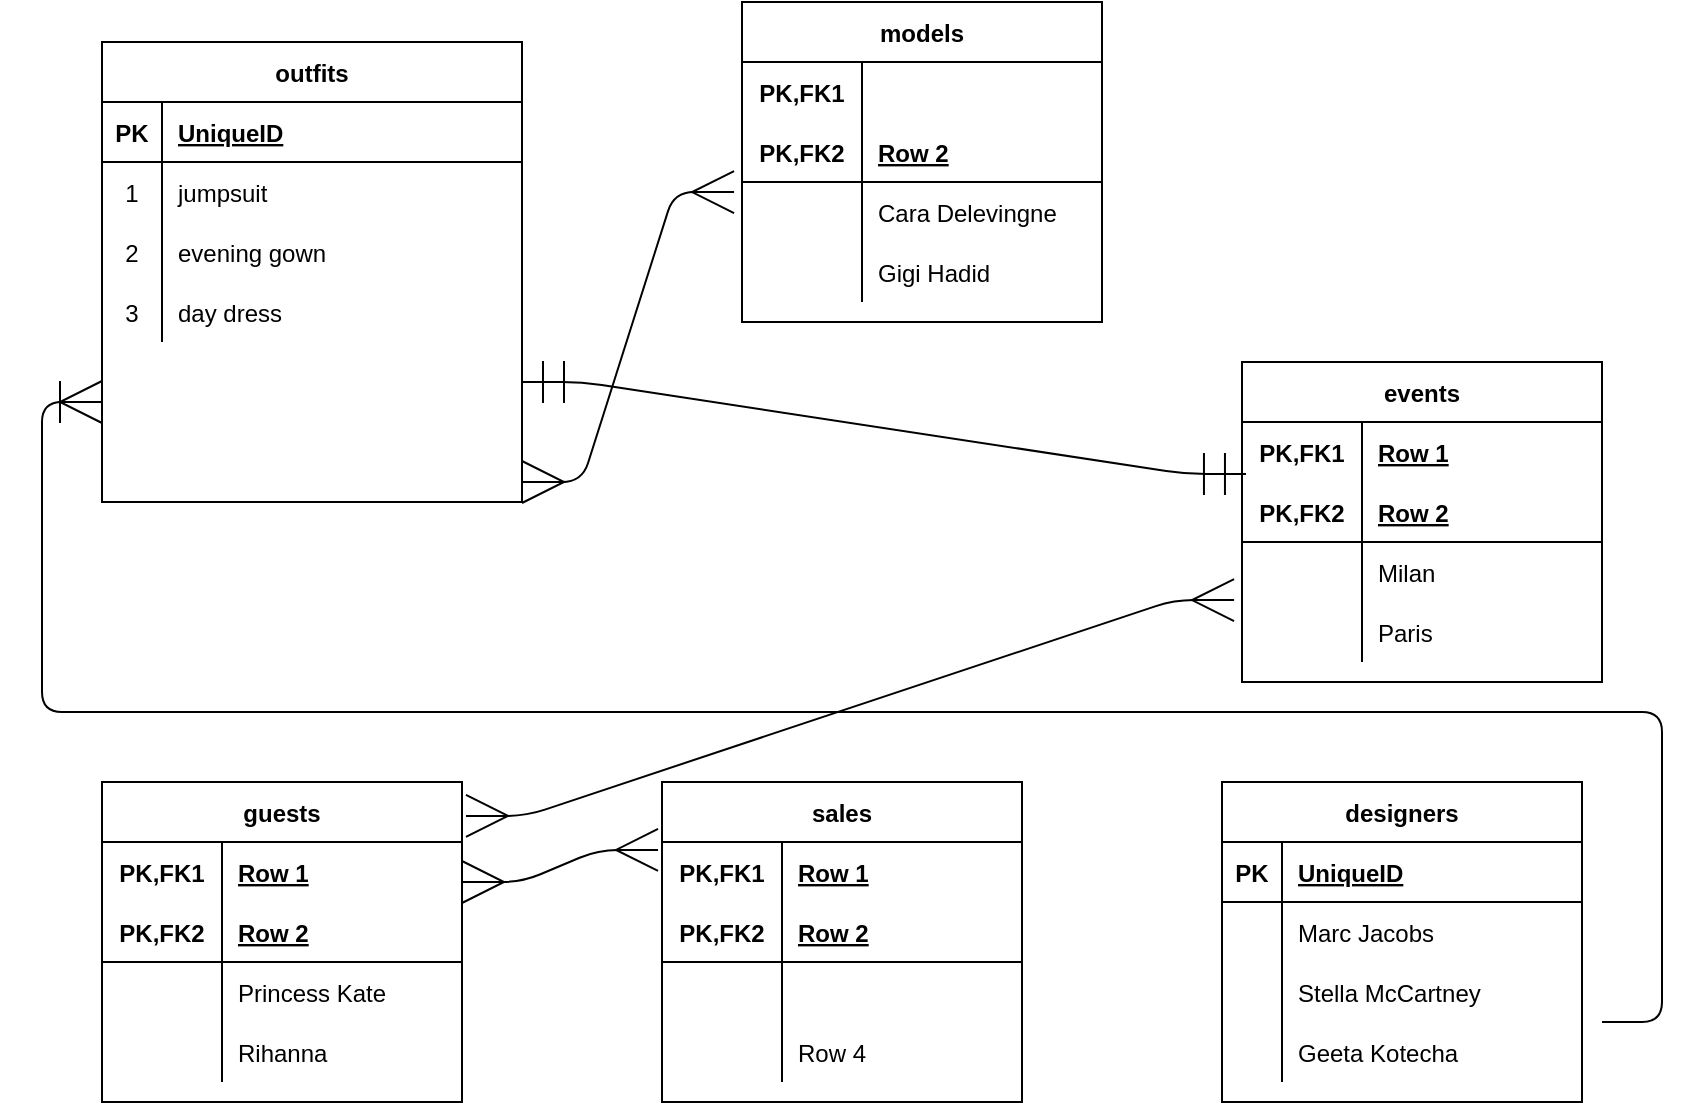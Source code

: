 <mxfile version="14.9.6" type="github">
  <diagram id="R2lEEEUBdFMjLlhIrx00" name="Page-1">
    <mxGraphModel dx="946" dy="535" grid="1" gridSize="10" guides="1" tooltips="1" connect="1" arrows="1" fold="1" page="1" pageScale="1" pageWidth="850" pageHeight="1100" math="0" shadow="0" extFonts="Permanent Marker^https://fonts.googleapis.com/css?family=Permanent+Marker">
      <root>
        <mxCell id="0" />
        <mxCell id="1" parent="0" />
        <mxCell id="n0nqkG9T2Kt_HHm7O6Rn-1" value="outfits" style="shape=table;startSize=30;container=1;collapsible=1;childLayout=tableLayout;fixedRows=1;rowLines=0;fontStyle=1;align=center;resizeLast=1;" vertex="1" parent="1">
          <mxGeometry x="50" y="40" width="210" height="230" as="geometry">
            <mxRectangle x="50" y="40" width="70" height="30" as="alternateBounds" />
          </mxGeometry>
        </mxCell>
        <mxCell id="n0nqkG9T2Kt_HHm7O6Rn-2" value="" style="shape=partialRectangle;collapsible=0;dropTarget=0;pointerEvents=0;fillColor=none;top=0;left=0;bottom=1;right=0;points=[[0,0.5],[1,0.5]];portConstraint=eastwest;" vertex="1" parent="n0nqkG9T2Kt_HHm7O6Rn-1">
          <mxGeometry y="30" width="210" height="30" as="geometry" />
        </mxCell>
        <mxCell id="n0nqkG9T2Kt_HHm7O6Rn-3" value="PK" style="shape=partialRectangle;connectable=0;fillColor=none;top=0;left=0;bottom=0;right=0;fontStyle=1;overflow=hidden;" vertex="1" parent="n0nqkG9T2Kt_HHm7O6Rn-2">
          <mxGeometry width="30" height="30" as="geometry" />
        </mxCell>
        <mxCell id="n0nqkG9T2Kt_HHm7O6Rn-4" value="UniqueID" style="shape=partialRectangle;connectable=0;fillColor=none;top=0;left=0;bottom=0;right=0;align=left;spacingLeft=6;fontStyle=5;overflow=hidden;" vertex="1" parent="n0nqkG9T2Kt_HHm7O6Rn-2">
          <mxGeometry x="30" width="180" height="30" as="geometry" />
        </mxCell>
        <mxCell id="n0nqkG9T2Kt_HHm7O6Rn-5" value="" style="shape=partialRectangle;collapsible=0;dropTarget=0;pointerEvents=0;fillColor=none;top=0;left=0;bottom=0;right=0;points=[[0,0.5],[1,0.5]];portConstraint=eastwest;" vertex="1" parent="n0nqkG9T2Kt_HHm7O6Rn-1">
          <mxGeometry y="60" width="210" height="30" as="geometry" />
        </mxCell>
        <mxCell id="n0nqkG9T2Kt_HHm7O6Rn-6" value="1" style="shape=partialRectangle;connectable=0;fillColor=none;top=0;left=0;bottom=0;right=0;editable=1;overflow=hidden;" vertex="1" parent="n0nqkG9T2Kt_HHm7O6Rn-5">
          <mxGeometry width="30" height="30" as="geometry" />
        </mxCell>
        <mxCell id="n0nqkG9T2Kt_HHm7O6Rn-7" value="jumpsuit" style="shape=partialRectangle;connectable=0;fillColor=none;top=0;left=0;bottom=0;right=0;align=left;spacingLeft=6;overflow=hidden;" vertex="1" parent="n0nqkG9T2Kt_HHm7O6Rn-5">
          <mxGeometry x="30" width="180" height="30" as="geometry" />
        </mxCell>
        <mxCell id="n0nqkG9T2Kt_HHm7O6Rn-8" value="" style="shape=partialRectangle;collapsible=0;dropTarget=0;pointerEvents=0;fillColor=none;top=0;left=0;bottom=0;right=0;points=[[0,0.5],[1,0.5]];portConstraint=eastwest;" vertex="1" parent="n0nqkG9T2Kt_HHm7O6Rn-1">
          <mxGeometry y="90" width="210" height="30" as="geometry" />
        </mxCell>
        <mxCell id="n0nqkG9T2Kt_HHm7O6Rn-9" value="2" style="shape=partialRectangle;connectable=0;fillColor=none;top=0;left=0;bottom=0;right=0;editable=1;overflow=hidden;" vertex="1" parent="n0nqkG9T2Kt_HHm7O6Rn-8">
          <mxGeometry width="30" height="30" as="geometry" />
        </mxCell>
        <mxCell id="n0nqkG9T2Kt_HHm7O6Rn-10" value="evening gown" style="shape=partialRectangle;connectable=0;fillColor=none;top=0;left=0;bottom=0;right=0;align=left;spacingLeft=6;overflow=hidden;" vertex="1" parent="n0nqkG9T2Kt_HHm7O6Rn-8">
          <mxGeometry x="30" width="180" height="30" as="geometry" />
        </mxCell>
        <mxCell id="n0nqkG9T2Kt_HHm7O6Rn-11" value="" style="shape=partialRectangle;collapsible=0;dropTarget=0;pointerEvents=0;fillColor=none;top=0;left=0;bottom=0;right=0;points=[[0,0.5],[1,0.5]];portConstraint=eastwest;" vertex="1" parent="n0nqkG9T2Kt_HHm7O6Rn-1">
          <mxGeometry y="120" width="210" height="30" as="geometry" />
        </mxCell>
        <mxCell id="n0nqkG9T2Kt_HHm7O6Rn-12" value="3" style="shape=partialRectangle;connectable=0;fillColor=none;top=0;left=0;bottom=0;right=0;editable=1;overflow=hidden;" vertex="1" parent="n0nqkG9T2Kt_HHm7O6Rn-11">
          <mxGeometry width="30" height="30" as="geometry" />
        </mxCell>
        <mxCell id="n0nqkG9T2Kt_HHm7O6Rn-13" value="day dress" style="shape=partialRectangle;connectable=0;fillColor=none;top=0;left=0;bottom=0;right=0;align=left;spacingLeft=6;overflow=hidden;" vertex="1" parent="n0nqkG9T2Kt_HHm7O6Rn-11">
          <mxGeometry x="30" width="180" height="30" as="geometry" />
        </mxCell>
        <mxCell id="n0nqkG9T2Kt_HHm7O6Rn-37" value="models" style="shape=table;startSize=30;container=1;collapsible=1;childLayout=tableLayout;fixedRows=1;rowLines=0;fontStyle=1;align=center;resizeLast=1;" vertex="1" parent="1">
          <mxGeometry x="370" y="20" width="180" height="160" as="geometry" />
        </mxCell>
        <mxCell id="n0nqkG9T2Kt_HHm7O6Rn-38" value="" style="shape=partialRectangle;collapsible=0;dropTarget=0;pointerEvents=0;fillColor=none;top=0;left=0;bottom=0;right=0;points=[[0,0.5],[1,0.5]];portConstraint=eastwest;" vertex="1" parent="n0nqkG9T2Kt_HHm7O6Rn-37">
          <mxGeometry y="30" width="180" height="30" as="geometry" />
        </mxCell>
        <mxCell id="n0nqkG9T2Kt_HHm7O6Rn-39" value="PK,FK1" style="shape=partialRectangle;connectable=0;fillColor=none;top=0;left=0;bottom=0;right=0;fontStyle=1;overflow=hidden;" vertex="1" parent="n0nqkG9T2Kt_HHm7O6Rn-38">
          <mxGeometry width="60" height="30" as="geometry" />
        </mxCell>
        <mxCell id="n0nqkG9T2Kt_HHm7O6Rn-40" value="" style="shape=partialRectangle;connectable=0;fillColor=none;top=0;left=0;bottom=0;right=0;align=left;spacingLeft=6;fontStyle=5;overflow=hidden;" vertex="1" parent="n0nqkG9T2Kt_HHm7O6Rn-38">
          <mxGeometry x="60" width="120" height="30" as="geometry" />
        </mxCell>
        <mxCell id="n0nqkG9T2Kt_HHm7O6Rn-41" value="" style="shape=partialRectangle;collapsible=0;dropTarget=0;pointerEvents=0;fillColor=none;top=0;left=0;bottom=1;right=0;points=[[0,0.5],[1,0.5]];portConstraint=eastwest;" vertex="1" parent="n0nqkG9T2Kt_HHm7O6Rn-37">
          <mxGeometry y="60" width="180" height="30" as="geometry" />
        </mxCell>
        <mxCell id="n0nqkG9T2Kt_HHm7O6Rn-42" value="PK,FK2" style="shape=partialRectangle;connectable=0;fillColor=none;top=0;left=0;bottom=0;right=0;fontStyle=1;overflow=hidden;" vertex="1" parent="n0nqkG9T2Kt_HHm7O6Rn-41">
          <mxGeometry width="60" height="30" as="geometry" />
        </mxCell>
        <mxCell id="n0nqkG9T2Kt_HHm7O6Rn-43" value="Row 2" style="shape=partialRectangle;connectable=0;fillColor=none;top=0;left=0;bottom=0;right=0;align=left;spacingLeft=6;fontStyle=5;overflow=hidden;" vertex="1" parent="n0nqkG9T2Kt_HHm7O6Rn-41">
          <mxGeometry x="60" width="120" height="30" as="geometry" />
        </mxCell>
        <mxCell id="n0nqkG9T2Kt_HHm7O6Rn-44" value="" style="shape=partialRectangle;collapsible=0;dropTarget=0;pointerEvents=0;fillColor=none;top=0;left=0;bottom=0;right=0;points=[[0,0.5],[1,0.5]];portConstraint=eastwest;" vertex="1" parent="n0nqkG9T2Kt_HHm7O6Rn-37">
          <mxGeometry y="90" width="180" height="30" as="geometry" />
        </mxCell>
        <mxCell id="n0nqkG9T2Kt_HHm7O6Rn-45" value="" style="shape=partialRectangle;connectable=0;fillColor=none;top=0;left=0;bottom=0;right=0;editable=1;overflow=hidden;" vertex="1" parent="n0nqkG9T2Kt_HHm7O6Rn-44">
          <mxGeometry width="60" height="30" as="geometry" />
        </mxCell>
        <mxCell id="n0nqkG9T2Kt_HHm7O6Rn-46" value="Cara Delevingne" style="shape=partialRectangle;connectable=0;fillColor=none;top=0;left=0;bottom=0;right=0;align=left;spacingLeft=6;overflow=hidden;" vertex="1" parent="n0nqkG9T2Kt_HHm7O6Rn-44">
          <mxGeometry x="60" width="120" height="30" as="geometry" />
        </mxCell>
        <mxCell id="n0nqkG9T2Kt_HHm7O6Rn-47" value="" style="shape=partialRectangle;collapsible=0;dropTarget=0;pointerEvents=0;fillColor=none;top=0;left=0;bottom=0;right=0;points=[[0,0.5],[1,0.5]];portConstraint=eastwest;" vertex="1" parent="n0nqkG9T2Kt_HHm7O6Rn-37">
          <mxGeometry y="120" width="180" height="30" as="geometry" />
        </mxCell>
        <mxCell id="n0nqkG9T2Kt_HHm7O6Rn-48" value="" style="shape=partialRectangle;connectable=0;fillColor=none;top=0;left=0;bottom=0;right=0;editable=1;overflow=hidden;" vertex="1" parent="n0nqkG9T2Kt_HHm7O6Rn-47">
          <mxGeometry width="60" height="30" as="geometry" />
        </mxCell>
        <mxCell id="n0nqkG9T2Kt_HHm7O6Rn-49" value="Gigi Hadid" style="shape=partialRectangle;connectable=0;fillColor=none;top=0;left=0;bottom=0;right=0;align=left;spacingLeft=6;overflow=hidden;" vertex="1" parent="n0nqkG9T2Kt_HHm7O6Rn-47">
          <mxGeometry x="60" width="120" height="30" as="geometry" />
        </mxCell>
        <mxCell id="n0nqkG9T2Kt_HHm7O6Rn-50" value="events" style="shape=table;startSize=30;container=1;collapsible=1;childLayout=tableLayout;fixedRows=1;rowLines=0;fontStyle=1;align=center;resizeLast=1;" vertex="1" parent="1">
          <mxGeometry x="620" y="200" width="180" height="160" as="geometry" />
        </mxCell>
        <mxCell id="n0nqkG9T2Kt_HHm7O6Rn-51" value="" style="shape=partialRectangle;collapsible=0;dropTarget=0;pointerEvents=0;fillColor=none;top=0;left=0;bottom=0;right=0;points=[[0,0.5],[1,0.5]];portConstraint=eastwest;" vertex="1" parent="n0nqkG9T2Kt_HHm7O6Rn-50">
          <mxGeometry y="30" width="180" height="30" as="geometry" />
        </mxCell>
        <mxCell id="n0nqkG9T2Kt_HHm7O6Rn-52" value="PK,FK1" style="shape=partialRectangle;connectable=0;fillColor=none;top=0;left=0;bottom=0;right=0;fontStyle=1;overflow=hidden;" vertex="1" parent="n0nqkG9T2Kt_HHm7O6Rn-51">
          <mxGeometry width="60" height="30" as="geometry" />
        </mxCell>
        <mxCell id="n0nqkG9T2Kt_HHm7O6Rn-53" value="Row 1" style="shape=partialRectangle;connectable=0;fillColor=none;top=0;left=0;bottom=0;right=0;align=left;spacingLeft=6;fontStyle=5;overflow=hidden;" vertex="1" parent="n0nqkG9T2Kt_HHm7O6Rn-51">
          <mxGeometry x="60" width="120" height="30" as="geometry" />
        </mxCell>
        <mxCell id="n0nqkG9T2Kt_HHm7O6Rn-54" value="" style="shape=partialRectangle;collapsible=0;dropTarget=0;pointerEvents=0;fillColor=none;top=0;left=0;bottom=1;right=0;points=[[0,0.5],[1,0.5]];portConstraint=eastwest;" vertex="1" parent="n0nqkG9T2Kt_HHm7O6Rn-50">
          <mxGeometry y="60" width="180" height="30" as="geometry" />
        </mxCell>
        <mxCell id="n0nqkG9T2Kt_HHm7O6Rn-55" value="PK,FK2" style="shape=partialRectangle;connectable=0;fillColor=none;top=0;left=0;bottom=0;right=0;fontStyle=1;overflow=hidden;" vertex="1" parent="n0nqkG9T2Kt_HHm7O6Rn-54">
          <mxGeometry width="60" height="30" as="geometry" />
        </mxCell>
        <mxCell id="n0nqkG9T2Kt_HHm7O6Rn-56" value="Row 2" style="shape=partialRectangle;connectable=0;fillColor=none;top=0;left=0;bottom=0;right=0;align=left;spacingLeft=6;fontStyle=5;overflow=hidden;" vertex="1" parent="n0nqkG9T2Kt_HHm7O6Rn-54">
          <mxGeometry x="60" width="120" height="30" as="geometry" />
        </mxCell>
        <mxCell id="n0nqkG9T2Kt_HHm7O6Rn-57" value="" style="shape=partialRectangle;collapsible=0;dropTarget=0;pointerEvents=0;fillColor=none;top=0;left=0;bottom=0;right=0;points=[[0,0.5],[1,0.5]];portConstraint=eastwest;" vertex="1" parent="n0nqkG9T2Kt_HHm7O6Rn-50">
          <mxGeometry y="90" width="180" height="30" as="geometry" />
        </mxCell>
        <mxCell id="n0nqkG9T2Kt_HHm7O6Rn-58" value="" style="shape=partialRectangle;connectable=0;fillColor=none;top=0;left=0;bottom=0;right=0;editable=1;overflow=hidden;" vertex="1" parent="n0nqkG9T2Kt_HHm7O6Rn-57">
          <mxGeometry width="60" height="30" as="geometry" />
        </mxCell>
        <mxCell id="n0nqkG9T2Kt_HHm7O6Rn-59" value="Milan" style="shape=partialRectangle;connectable=0;fillColor=none;top=0;left=0;bottom=0;right=0;align=left;spacingLeft=6;overflow=hidden;" vertex="1" parent="n0nqkG9T2Kt_HHm7O6Rn-57">
          <mxGeometry x="60" width="120" height="30" as="geometry" />
        </mxCell>
        <mxCell id="n0nqkG9T2Kt_HHm7O6Rn-60" value="" style="shape=partialRectangle;collapsible=0;dropTarget=0;pointerEvents=0;fillColor=none;top=0;left=0;bottom=0;right=0;points=[[0,0.5],[1,0.5]];portConstraint=eastwest;" vertex="1" parent="n0nqkG9T2Kt_HHm7O6Rn-50">
          <mxGeometry y="120" width="180" height="30" as="geometry" />
        </mxCell>
        <mxCell id="n0nqkG9T2Kt_HHm7O6Rn-61" value="" style="shape=partialRectangle;connectable=0;fillColor=none;top=0;left=0;bottom=0;right=0;editable=1;overflow=hidden;" vertex="1" parent="n0nqkG9T2Kt_HHm7O6Rn-60">
          <mxGeometry width="60" height="30" as="geometry" />
        </mxCell>
        <mxCell id="n0nqkG9T2Kt_HHm7O6Rn-62" value="Paris" style="shape=partialRectangle;connectable=0;fillColor=none;top=0;left=0;bottom=0;right=0;align=left;spacingLeft=6;overflow=hidden;" vertex="1" parent="n0nqkG9T2Kt_HHm7O6Rn-60">
          <mxGeometry x="60" width="120" height="30" as="geometry" />
        </mxCell>
        <mxCell id="n0nqkG9T2Kt_HHm7O6Rn-63" value="guests" style="shape=table;startSize=30;container=1;collapsible=1;childLayout=tableLayout;fixedRows=1;rowLines=0;fontStyle=1;align=center;resizeLast=1;" vertex="1" parent="1">
          <mxGeometry x="50" y="410" width="180" height="160" as="geometry" />
        </mxCell>
        <mxCell id="n0nqkG9T2Kt_HHm7O6Rn-64" value="" style="shape=partialRectangle;collapsible=0;dropTarget=0;pointerEvents=0;fillColor=none;top=0;left=0;bottom=0;right=0;points=[[0,0.5],[1,0.5]];portConstraint=eastwest;" vertex="1" parent="n0nqkG9T2Kt_HHm7O6Rn-63">
          <mxGeometry y="30" width="180" height="30" as="geometry" />
        </mxCell>
        <mxCell id="n0nqkG9T2Kt_HHm7O6Rn-65" value="PK,FK1" style="shape=partialRectangle;connectable=0;fillColor=none;top=0;left=0;bottom=0;right=0;fontStyle=1;overflow=hidden;" vertex="1" parent="n0nqkG9T2Kt_HHm7O6Rn-64">
          <mxGeometry width="60" height="30" as="geometry" />
        </mxCell>
        <mxCell id="n0nqkG9T2Kt_HHm7O6Rn-66" value="Row 1" style="shape=partialRectangle;connectable=0;fillColor=none;top=0;left=0;bottom=0;right=0;align=left;spacingLeft=6;fontStyle=5;overflow=hidden;" vertex="1" parent="n0nqkG9T2Kt_HHm7O6Rn-64">
          <mxGeometry x="60" width="120" height="30" as="geometry" />
        </mxCell>
        <mxCell id="n0nqkG9T2Kt_HHm7O6Rn-67" value="" style="shape=partialRectangle;collapsible=0;dropTarget=0;pointerEvents=0;fillColor=none;top=0;left=0;bottom=1;right=0;points=[[0,0.5],[1,0.5]];portConstraint=eastwest;" vertex="1" parent="n0nqkG9T2Kt_HHm7O6Rn-63">
          <mxGeometry y="60" width="180" height="30" as="geometry" />
        </mxCell>
        <mxCell id="n0nqkG9T2Kt_HHm7O6Rn-68" value="PK,FK2" style="shape=partialRectangle;connectable=0;fillColor=none;top=0;left=0;bottom=0;right=0;fontStyle=1;overflow=hidden;" vertex="1" parent="n0nqkG9T2Kt_HHm7O6Rn-67">
          <mxGeometry width="60" height="30" as="geometry" />
        </mxCell>
        <mxCell id="n0nqkG9T2Kt_HHm7O6Rn-69" value="Row 2" style="shape=partialRectangle;connectable=0;fillColor=none;top=0;left=0;bottom=0;right=0;align=left;spacingLeft=6;fontStyle=5;overflow=hidden;" vertex="1" parent="n0nqkG9T2Kt_HHm7O6Rn-67">
          <mxGeometry x="60" width="120" height="30" as="geometry" />
        </mxCell>
        <mxCell id="n0nqkG9T2Kt_HHm7O6Rn-70" value="" style="shape=partialRectangle;collapsible=0;dropTarget=0;pointerEvents=0;fillColor=none;top=0;left=0;bottom=0;right=0;points=[[0,0.5],[1,0.5]];portConstraint=eastwest;" vertex="1" parent="n0nqkG9T2Kt_HHm7O6Rn-63">
          <mxGeometry y="90" width="180" height="30" as="geometry" />
        </mxCell>
        <mxCell id="n0nqkG9T2Kt_HHm7O6Rn-71" value="" style="shape=partialRectangle;connectable=0;fillColor=none;top=0;left=0;bottom=0;right=0;editable=1;overflow=hidden;" vertex="1" parent="n0nqkG9T2Kt_HHm7O6Rn-70">
          <mxGeometry width="60" height="30" as="geometry" />
        </mxCell>
        <mxCell id="n0nqkG9T2Kt_HHm7O6Rn-72" value="Princess Kate" style="shape=partialRectangle;connectable=0;fillColor=none;top=0;left=0;bottom=0;right=0;align=left;spacingLeft=6;overflow=hidden;" vertex="1" parent="n0nqkG9T2Kt_HHm7O6Rn-70">
          <mxGeometry x="60" width="120" height="30" as="geometry" />
        </mxCell>
        <mxCell id="n0nqkG9T2Kt_HHm7O6Rn-73" value="" style="shape=partialRectangle;collapsible=0;dropTarget=0;pointerEvents=0;fillColor=none;top=0;left=0;bottom=0;right=0;points=[[0,0.5],[1,0.5]];portConstraint=eastwest;" vertex="1" parent="n0nqkG9T2Kt_HHm7O6Rn-63">
          <mxGeometry y="120" width="180" height="30" as="geometry" />
        </mxCell>
        <mxCell id="n0nqkG9T2Kt_HHm7O6Rn-74" value="" style="shape=partialRectangle;connectable=0;fillColor=none;top=0;left=0;bottom=0;right=0;editable=1;overflow=hidden;" vertex="1" parent="n0nqkG9T2Kt_HHm7O6Rn-73">
          <mxGeometry width="60" height="30" as="geometry" />
        </mxCell>
        <mxCell id="n0nqkG9T2Kt_HHm7O6Rn-75" value="Rihanna" style="shape=partialRectangle;connectable=0;fillColor=none;top=0;left=0;bottom=0;right=0;align=left;spacingLeft=6;overflow=hidden;" vertex="1" parent="n0nqkG9T2Kt_HHm7O6Rn-73">
          <mxGeometry x="60" width="120" height="30" as="geometry" />
        </mxCell>
        <mxCell id="n0nqkG9T2Kt_HHm7O6Rn-89" value="sales" style="shape=table;startSize=30;container=1;collapsible=1;childLayout=tableLayout;fixedRows=1;rowLines=0;fontStyle=1;align=center;resizeLast=1;" vertex="1" parent="1">
          <mxGeometry x="330" y="410" width="180" height="160" as="geometry" />
        </mxCell>
        <mxCell id="n0nqkG9T2Kt_HHm7O6Rn-90" value="" style="shape=partialRectangle;collapsible=0;dropTarget=0;pointerEvents=0;fillColor=none;top=0;left=0;bottom=0;right=0;points=[[0,0.5],[1,0.5]];portConstraint=eastwest;" vertex="1" parent="n0nqkG9T2Kt_HHm7O6Rn-89">
          <mxGeometry y="30" width="180" height="30" as="geometry" />
        </mxCell>
        <mxCell id="n0nqkG9T2Kt_HHm7O6Rn-91" value="PK,FK1" style="shape=partialRectangle;connectable=0;fillColor=none;top=0;left=0;bottom=0;right=0;fontStyle=1;overflow=hidden;" vertex="1" parent="n0nqkG9T2Kt_HHm7O6Rn-90">
          <mxGeometry width="60" height="30" as="geometry" />
        </mxCell>
        <mxCell id="n0nqkG9T2Kt_HHm7O6Rn-92" value="Row 1" style="shape=partialRectangle;connectable=0;fillColor=none;top=0;left=0;bottom=0;right=0;align=left;spacingLeft=6;fontStyle=5;overflow=hidden;" vertex="1" parent="n0nqkG9T2Kt_HHm7O6Rn-90">
          <mxGeometry x="60" width="120" height="30" as="geometry" />
        </mxCell>
        <mxCell id="n0nqkG9T2Kt_HHm7O6Rn-93" value="" style="shape=partialRectangle;collapsible=0;dropTarget=0;pointerEvents=0;fillColor=none;top=0;left=0;bottom=1;right=0;points=[[0,0.5],[1,0.5]];portConstraint=eastwest;" vertex="1" parent="n0nqkG9T2Kt_HHm7O6Rn-89">
          <mxGeometry y="60" width="180" height="30" as="geometry" />
        </mxCell>
        <mxCell id="n0nqkG9T2Kt_HHm7O6Rn-94" value="PK,FK2" style="shape=partialRectangle;connectable=0;fillColor=none;top=0;left=0;bottom=0;right=0;fontStyle=1;overflow=hidden;" vertex="1" parent="n0nqkG9T2Kt_HHm7O6Rn-93">
          <mxGeometry width="60" height="30" as="geometry" />
        </mxCell>
        <mxCell id="n0nqkG9T2Kt_HHm7O6Rn-95" value="Row 2" style="shape=partialRectangle;connectable=0;fillColor=none;top=0;left=0;bottom=0;right=0;align=left;spacingLeft=6;fontStyle=5;overflow=hidden;" vertex="1" parent="n0nqkG9T2Kt_HHm7O6Rn-93">
          <mxGeometry x="60" width="120" height="30" as="geometry" />
        </mxCell>
        <mxCell id="n0nqkG9T2Kt_HHm7O6Rn-96" value="" style="shape=partialRectangle;collapsible=0;dropTarget=0;pointerEvents=0;fillColor=none;top=0;left=0;bottom=0;right=0;points=[[0,0.5],[1,0.5]];portConstraint=eastwest;" vertex="1" parent="n0nqkG9T2Kt_HHm7O6Rn-89">
          <mxGeometry y="90" width="180" height="30" as="geometry" />
        </mxCell>
        <mxCell id="n0nqkG9T2Kt_HHm7O6Rn-97" value="" style="shape=partialRectangle;connectable=0;fillColor=none;top=0;left=0;bottom=0;right=0;editable=1;overflow=hidden;" vertex="1" parent="n0nqkG9T2Kt_HHm7O6Rn-96">
          <mxGeometry width="60" height="30" as="geometry" />
        </mxCell>
        <mxCell id="n0nqkG9T2Kt_HHm7O6Rn-98" value="" style="shape=partialRectangle;connectable=0;fillColor=none;top=0;left=0;bottom=0;right=0;align=left;spacingLeft=6;overflow=hidden;" vertex="1" parent="n0nqkG9T2Kt_HHm7O6Rn-96">
          <mxGeometry x="60" width="120" height="30" as="geometry" />
        </mxCell>
        <mxCell id="n0nqkG9T2Kt_HHm7O6Rn-99" value="" style="shape=partialRectangle;collapsible=0;dropTarget=0;pointerEvents=0;fillColor=none;top=0;left=0;bottom=0;right=0;points=[[0,0.5],[1,0.5]];portConstraint=eastwest;" vertex="1" parent="n0nqkG9T2Kt_HHm7O6Rn-89">
          <mxGeometry y="120" width="180" height="30" as="geometry" />
        </mxCell>
        <mxCell id="n0nqkG9T2Kt_HHm7O6Rn-100" value="" style="shape=partialRectangle;connectable=0;fillColor=none;top=0;left=0;bottom=0;right=0;editable=1;overflow=hidden;" vertex="1" parent="n0nqkG9T2Kt_HHm7O6Rn-99">
          <mxGeometry width="60" height="30" as="geometry" />
        </mxCell>
        <mxCell id="n0nqkG9T2Kt_HHm7O6Rn-101" value="Row 4" style="shape=partialRectangle;connectable=0;fillColor=none;top=0;left=0;bottom=0;right=0;align=left;spacingLeft=6;overflow=hidden;" vertex="1" parent="n0nqkG9T2Kt_HHm7O6Rn-99">
          <mxGeometry x="60" width="120" height="30" as="geometry" />
        </mxCell>
        <mxCell id="n0nqkG9T2Kt_HHm7O6Rn-102" value="designers" style="shape=table;startSize=30;container=1;collapsible=1;childLayout=tableLayout;fixedRows=1;rowLines=0;fontStyle=1;align=center;resizeLast=1;" vertex="1" parent="1">
          <mxGeometry x="610" y="410" width="180" height="160" as="geometry" />
        </mxCell>
        <mxCell id="n0nqkG9T2Kt_HHm7O6Rn-103" value="" style="shape=partialRectangle;collapsible=0;dropTarget=0;pointerEvents=0;fillColor=none;top=0;left=0;bottom=1;right=0;points=[[0,0.5],[1,0.5]];portConstraint=eastwest;" vertex="1" parent="n0nqkG9T2Kt_HHm7O6Rn-102">
          <mxGeometry y="30" width="180" height="30" as="geometry" />
        </mxCell>
        <mxCell id="n0nqkG9T2Kt_HHm7O6Rn-104" value="PK" style="shape=partialRectangle;connectable=0;fillColor=none;top=0;left=0;bottom=0;right=0;fontStyle=1;overflow=hidden;" vertex="1" parent="n0nqkG9T2Kt_HHm7O6Rn-103">
          <mxGeometry width="30" height="30" as="geometry" />
        </mxCell>
        <mxCell id="n0nqkG9T2Kt_HHm7O6Rn-105" value="UniqueID" style="shape=partialRectangle;connectable=0;fillColor=none;top=0;left=0;bottom=0;right=0;align=left;spacingLeft=6;fontStyle=5;overflow=hidden;" vertex="1" parent="n0nqkG9T2Kt_HHm7O6Rn-103">
          <mxGeometry x="30" width="150" height="30" as="geometry" />
        </mxCell>
        <mxCell id="n0nqkG9T2Kt_HHm7O6Rn-106" value="" style="shape=partialRectangle;collapsible=0;dropTarget=0;pointerEvents=0;fillColor=none;top=0;left=0;bottom=0;right=0;points=[[0,0.5],[1,0.5]];portConstraint=eastwest;" vertex="1" parent="n0nqkG9T2Kt_HHm7O6Rn-102">
          <mxGeometry y="60" width="180" height="30" as="geometry" />
        </mxCell>
        <mxCell id="n0nqkG9T2Kt_HHm7O6Rn-107" value="" style="shape=partialRectangle;connectable=0;fillColor=none;top=0;left=0;bottom=0;right=0;editable=1;overflow=hidden;" vertex="1" parent="n0nqkG9T2Kt_HHm7O6Rn-106">
          <mxGeometry width="30" height="30" as="geometry" />
        </mxCell>
        <mxCell id="n0nqkG9T2Kt_HHm7O6Rn-108" value="Marc Jacobs" style="shape=partialRectangle;connectable=0;fillColor=none;top=0;left=0;bottom=0;right=0;align=left;spacingLeft=6;overflow=hidden;" vertex="1" parent="n0nqkG9T2Kt_HHm7O6Rn-106">
          <mxGeometry x="30" width="150" height="30" as="geometry" />
        </mxCell>
        <mxCell id="n0nqkG9T2Kt_HHm7O6Rn-109" value="" style="shape=partialRectangle;collapsible=0;dropTarget=0;pointerEvents=0;fillColor=none;top=0;left=0;bottom=0;right=0;points=[[0,0.5],[1,0.5]];portConstraint=eastwest;" vertex="1" parent="n0nqkG9T2Kt_HHm7O6Rn-102">
          <mxGeometry y="90" width="180" height="30" as="geometry" />
        </mxCell>
        <mxCell id="n0nqkG9T2Kt_HHm7O6Rn-110" value="" style="shape=partialRectangle;connectable=0;fillColor=none;top=0;left=0;bottom=0;right=0;editable=1;overflow=hidden;" vertex="1" parent="n0nqkG9T2Kt_HHm7O6Rn-109">
          <mxGeometry width="30" height="30" as="geometry" />
        </mxCell>
        <mxCell id="n0nqkG9T2Kt_HHm7O6Rn-111" value="Stella McCartney" style="shape=partialRectangle;connectable=0;fillColor=none;top=0;left=0;bottom=0;right=0;align=left;spacingLeft=6;overflow=hidden;" vertex="1" parent="n0nqkG9T2Kt_HHm7O6Rn-109">
          <mxGeometry x="30" width="150" height="30" as="geometry" />
        </mxCell>
        <mxCell id="n0nqkG9T2Kt_HHm7O6Rn-112" value="" style="shape=partialRectangle;collapsible=0;dropTarget=0;pointerEvents=0;fillColor=none;top=0;left=0;bottom=0;right=0;points=[[0,0.5],[1,0.5]];portConstraint=eastwest;" vertex="1" parent="n0nqkG9T2Kt_HHm7O6Rn-102">
          <mxGeometry y="120" width="180" height="30" as="geometry" />
        </mxCell>
        <mxCell id="n0nqkG9T2Kt_HHm7O6Rn-113" value="" style="shape=partialRectangle;connectable=0;fillColor=none;top=0;left=0;bottom=0;right=0;editable=1;overflow=hidden;" vertex="1" parent="n0nqkG9T2Kt_HHm7O6Rn-112">
          <mxGeometry width="30" height="30" as="geometry" />
        </mxCell>
        <mxCell id="n0nqkG9T2Kt_HHm7O6Rn-114" value="Geeta Kotecha" style="shape=partialRectangle;connectable=0;fillColor=none;top=0;left=0;bottom=0;right=0;align=left;spacingLeft=6;overflow=hidden;" vertex="1" parent="n0nqkG9T2Kt_HHm7O6Rn-112">
          <mxGeometry x="30" width="150" height="30" as="geometry" />
        </mxCell>
        <mxCell id="n0nqkG9T2Kt_HHm7O6Rn-116" value="" style="edgeStyle=entityRelationEdgeStyle;fontSize=12;html=1;endArrow=ERmany;startArrow=ERmany;startSize=19;endSize=19;entryX=-0.022;entryY=0.167;entryDx=0;entryDy=0;entryPerimeter=0;" edge="1" parent="1" target="n0nqkG9T2Kt_HHm7O6Rn-44">
          <mxGeometry width="100" height="100" relative="1" as="geometry">
            <mxPoint x="260" y="260" as="sourcePoint" />
            <mxPoint x="320" y="130" as="targetPoint" />
          </mxGeometry>
        </mxCell>
        <mxCell id="n0nqkG9T2Kt_HHm7O6Rn-117" value="" style="edgeStyle=entityRelationEdgeStyle;fontSize=12;html=1;endArrow=ERmany;startArrow=ERmany;startSize=19;endSize=19;entryX=-0.022;entryY=-0.033;entryDx=0;entryDy=0;entryPerimeter=0;exitX=1.011;exitY=0.106;exitDx=0;exitDy=0;exitPerimeter=0;" edge="1" parent="1" source="n0nqkG9T2Kt_HHm7O6Rn-63" target="n0nqkG9T2Kt_HHm7O6Rn-60">
          <mxGeometry width="100" height="100" relative="1" as="geometry">
            <mxPoint x="380" y="330" as="sourcePoint" />
            <mxPoint x="480" y="230" as="targetPoint" />
          </mxGeometry>
        </mxCell>
        <mxCell id="n0nqkG9T2Kt_HHm7O6Rn-119" value="" style="edgeStyle=entityRelationEdgeStyle;fontSize=12;html=1;endArrow=ERmany;startArrow=ERmany;startSize=19;endSize=19;entryX=-0.011;entryY=0.133;entryDx=0;entryDy=0;entryPerimeter=0;" edge="1" parent="1" target="n0nqkG9T2Kt_HHm7O6Rn-90">
          <mxGeometry width="100" height="100" relative="1" as="geometry">
            <mxPoint x="230" y="460" as="sourcePoint" />
            <mxPoint x="330" y="360" as="targetPoint" />
          </mxGeometry>
        </mxCell>
        <mxCell id="n0nqkG9T2Kt_HHm7O6Rn-120" value="" style="edgeStyle=entityRelationEdgeStyle;fontSize=12;html=1;endArrow=ERmandOne;startArrow=ERmandOne;startSize=19;endSize=19;entryX=0.011;entryY=-0.133;entryDx=0;entryDy=0;entryPerimeter=0;" edge="1" parent="1" target="n0nqkG9T2Kt_HHm7O6Rn-54">
          <mxGeometry width="100" height="100" relative="1" as="geometry">
            <mxPoint x="260" y="210" as="sourcePoint" />
            <mxPoint x="480" y="230" as="targetPoint" />
          </mxGeometry>
        </mxCell>
        <mxCell id="n0nqkG9T2Kt_HHm7O6Rn-123" value="" style="edgeStyle=entityRelationEdgeStyle;fontSize=12;html=1;endArrow=ERoneToMany;startSize=19;endSize=19;" edge="1" parent="1">
          <mxGeometry width="100" height="100" relative="1" as="geometry">
            <mxPoint x="800" y="530" as="sourcePoint" />
            <mxPoint x="50" y="220" as="targetPoint" />
          </mxGeometry>
        </mxCell>
      </root>
    </mxGraphModel>
  </diagram>
</mxfile>
